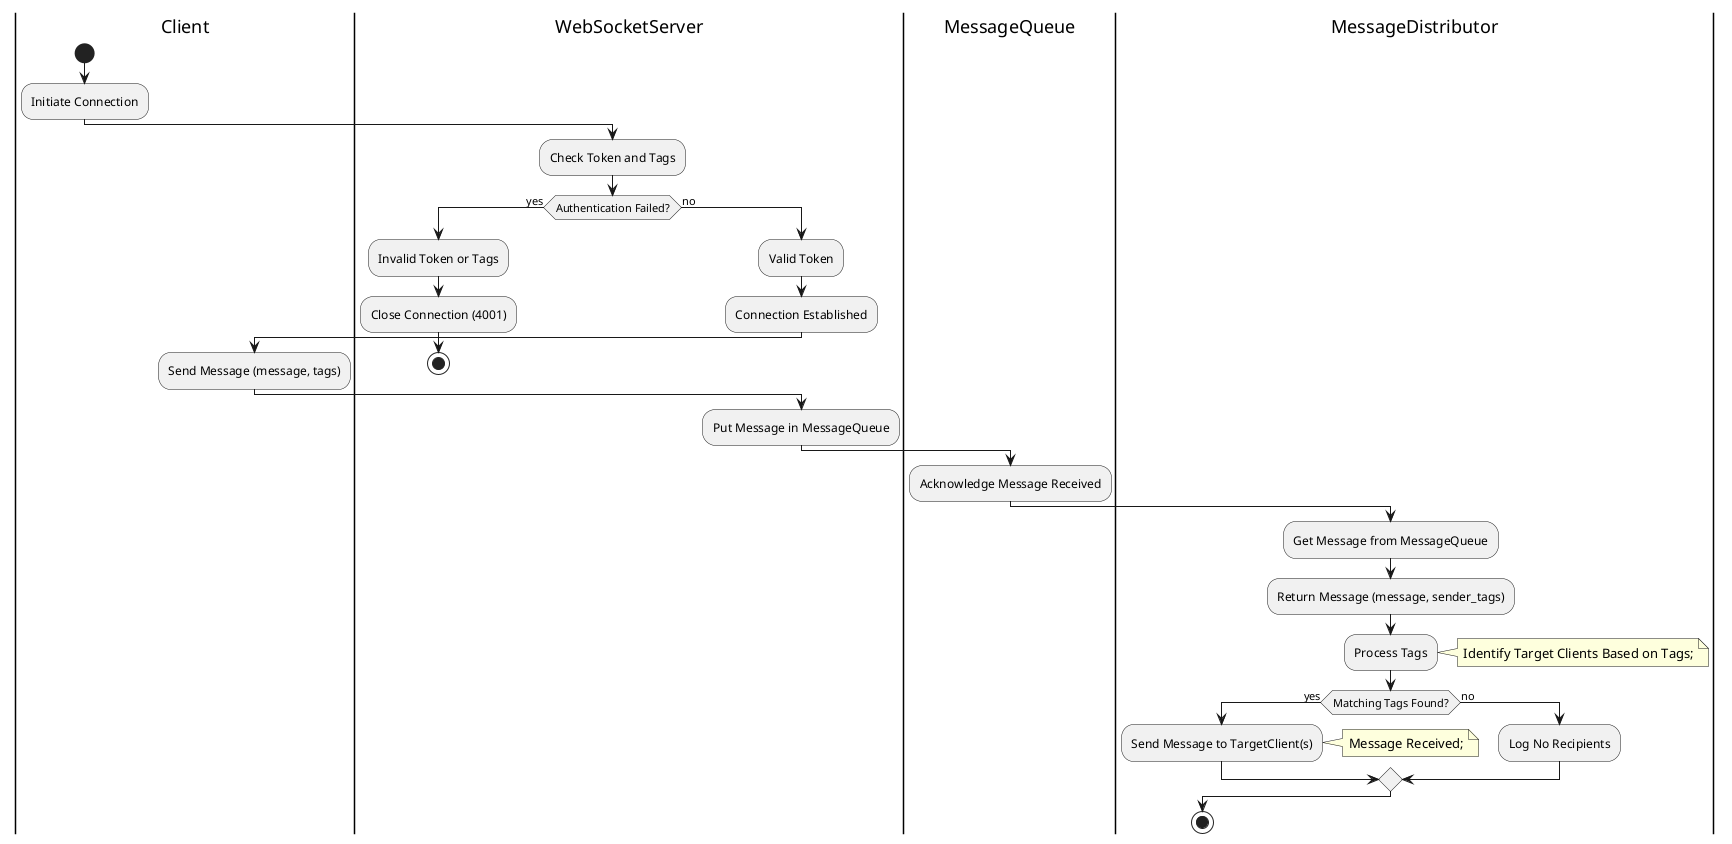@startuml
|Client|
start
:Initiate Connection;

|WebSocketServer|
:Check Token and Tags;

if (Authentication Failed?) then (yes)
    :Invalid Token or Tags;
    :Close Connection (4001);
    stop
else (no)
    :Valid Token;
    :Connection Established;

    |Client|
    :Send Message (message, tags);
    
    |WebSocketServer|
    :Put Message in MessageQueue;
    
    |MessageQueue|
    :Acknowledge Message Received;

    |MessageDistributor|
    :Get Message from MessageQueue;
    :Return Message (message, sender_tags);
    
    :Process Tags;
    note right: Identify Target Clients Based on Tags;

    if (Matching Tags Found?) then (yes)
        :Send Message to TargetClient(s);
        note right: Message Received;
    else (no)
        :Log No Recipients;
    endif
endif
stop
@enduml